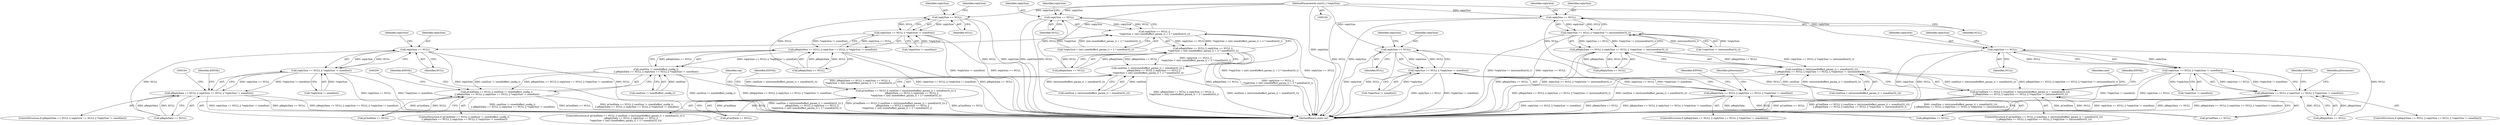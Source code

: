 digraph "0_Android_f490fc335772a9b14e78997486f4a572b0594c04@pointer" {
"1000105" [label="(MethodParameterIn,uint32_t *replySize)"];
"1000149" [label="(Call,replySize == NULL)"];
"1000148" [label="(Call,replySize == NULL || *replySize != sizeof(int))"];
"1000144" [label="(Call,pReplyData == NULL || replySize == NULL || *replySize != sizeof(int))"];
"1000185" [label="(Call,replySize == NULL)"];
"1000184" [label="(Call,replySize == NULL || *replySize != sizeof(int))"];
"1000180" [label="(Call,pReplyData == NULL || replySize == NULL || *replySize != sizeof(int))"];
"1000175" [label="(Call,cmdSize != sizeof(effect_config_t)\n || pReplyData == NULL || replySize == NULL || *replySize != sizeof(int))"];
"1000171" [label="(Call,pCmdData == NULL || cmdSize != sizeof(effect_config_t)\n || pReplyData == NULL || replySize == NULL || *replySize != sizeof(int))"];
"1000241" [label="(Call,replySize == NULL)"];
"1000240" [label="(Call,replySize == NULL ||\n *replySize < (int) sizeof(effect_param_t) + 2 * sizeof(int32_t))"];
"1000236" [label="(Call,pReplyData == NULL || replySize == NULL ||\n *replySize < (int) sizeof(effect_param_t) + 2 * sizeof(int32_t))"];
"1000226" [label="(Call,cmdSize < (int)(sizeof(effect_param_t) + sizeof(int32_t)) ||\n                pReplyData == NULL || replySize == NULL ||\n *replySize < (int) sizeof(effect_param_t) + 2 * sizeof(int32_t))"];
"1000222" [label="(Call,pCmdData == NULL || cmdSize < (int)(sizeof(effect_param_t) + sizeof(int32_t)) ||\n                pReplyData == NULL || replySize == NULL ||\n *replySize < (int) sizeof(effect_param_t) + 2 * sizeof(int32_t))"];
"1000337" [label="(Call,replySize == NULL)"];
"1000336" [label="(Call,replySize == NULL || *replySize != (int)sizeof(int32_t))"];
"1000332" [label="(Call,pReplyData == NULL || replySize == NULL || *replySize != (int)sizeof(int32_t))"];
"1000322" [label="(Call,(cmdSize < (int)(sizeof(effect_param_t) + sizeof(int32_t)))\n || pReplyData == NULL || replySize == NULL || *replySize != (int)sizeof(int32_t))"];
"1000318" [label="(Call,pCmdData == NULL || (cmdSize < (int)(sizeof(effect_param_t) + sizeof(int32_t)))\n || pReplyData == NULL || replySize == NULL || *replySize != (int)sizeof(int32_t))"];
"1000409" [label="(Call,replySize == NULL)"];
"1000408" [label="(Call,replySize == NULL || *replySize != sizeof(int))"];
"1000404" [label="(Call,pReplyData == NULL || replySize == NULL || *replySize != sizeof(int))"];
"1000452" [label="(Call,replySize == NULL)"];
"1000451" [label="(Call,replySize == NULL || *replySize != sizeof(int))"];
"1000447" [label="(Call,pReplyData == NULL || replySize == NULL || *replySize != sizeof(int))"];
"1000353" [label="(Identifier,cmd)"];
"1000403" [label="(ControlStructure,if (pReplyData == NULL || replySize == NULL || *replySize != sizeof(int)))"];
"1000424" [label="(Identifier,pDownmixer)"];
"1000457" [label="(Identifier,replySize)"];
"1000322" [label="(Call,(cmdSize < (int)(sizeof(effect_param_t) + sizeof(int32_t)))\n || pReplyData == NULL || replySize == NULL || *replySize != (int)sizeof(int32_t))"];
"1000350" [label="(Identifier,EINVAL)"];
"1000149" [label="(Call,replySize == NULL)"];
"1000175" [label="(Call,cmdSize != sizeof(effect_config_t)\n || pReplyData == NULL || replySize == NULL || *replySize != sizeof(int))"];
"1000170" [label="(ControlStructure,if (pCmdData == NULL || cmdSize != sizeof(effect_config_t)\n || pReplyData == NULL || replySize == NULL || *replySize != sizeof(int)))"];
"1000246" [label="(Identifier,replySize)"];
"1000336" [label="(Call,replySize == NULL || *replySize != (int)sizeof(int32_t))"];
"1000243" [label="(Identifier,NULL)"];
"1000454" [label="(Identifier,NULL)"];
"1000463" [label="(Identifier,EINVAL)"];
"1000585" [label="(MethodReturn,static int)"];
"1000323" [label="(Call,cmdSize < (int)(sizeof(effect_param_t) + sizeof(int32_t)))"];
"1000317" [label="(ControlStructure,if (pCmdData == NULL || (cmdSize < (int)(sizeof(effect_param_t) + sizeof(int32_t)))\n || pReplyData == NULL || replySize == NULL || *replySize != (int)sizeof(int32_t)))"];
"1000339" [label="(Identifier,NULL)"];
"1000447" [label="(Call,pReplyData == NULL || replySize == NULL || *replySize != sizeof(int))"];
"1000455" [label="(Call,*replySize != sizeof(int))"];
"1000160" [label="(Identifier,EINVAL)"];
"1000408" [label="(Call,replySize == NULL || *replySize != sizeof(int))"];
"1000412" [label="(Call,*replySize != sizeof(int))"];
"1000244" [label="(Call,*replySize < (int) sizeof(effect_param_t) + 2 * sizeof(int32_t))"];
"1000172" [label="(Call,pCmdData == NULL)"];
"1000105" [label="(MethodParameterIn,uint32_t *replySize)"];
"1000451" [label="(Call,replySize == NULL || *replySize != sizeof(int))"];
"1000467" [label="(Identifier,pDownmixer)"];
"1000333" [label="(Call,pReplyData == NULL)"];
"1000262" [label="(Identifier,rep)"];
"1000420" [label="(Identifier,EINVAL)"];
"1000143" [label="(ControlStructure,if (pReplyData == NULL || replySize == NULL || *replySize != sizeof(int)))"];
"1000180" [label="(Call,pReplyData == NULL || replySize == NULL || *replySize != sizeof(int))"];
"1000171" [label="(Call,pCmdData == NULL || cmdSize != sizeof(effect_config_t)\n || pReplyData == NULL || replySize == NULL || *replySize != sizeof(int))"];
"1000453" [label="(Identifier,replySize)"];
"1000448" [label="(Call,pReplyData == NULL)"];
"1000144" [label="(Call,pReplyData == NULL || replySize == NULL || *replySize != sizeof(int))"];
"1000411" [label="(Identifier,NULL)"];
"1000404" [label="(Call,pReplyData == NULL || replySize == NULL || *replySize != sizeof(int))"];
"1000240" [label="(Call,replySize == NULL ||\n *replySize < (int) sizeof(effect_param_t) + 2 * sizeof(int32_t))"];
"1000241" [label="(Call,replySize == NULL)"];
"1000237" [label="(Call,pReplyData == NULL)"];
"1000226" [label="(Call,cmdSize < (int)(sizeof(effect_param_t) + sizeof(int32_t)) ||\n                pReplyData == NULL || replySize == NULL ||\n *replySize < (int) sizeof(effect_param_t) + 2 * sizeof(int32_t))"];
"1000186" [label="(Identifier,replySize)"];
"1000185" [label="(Call,replySize == NULL)"];
"1000414" [label="(Identifier,replySize)"];
"1000176" [label="(Call,cmdSize != sizeof(effect_config_t))"];
"1000446" [label="(ControlStructure,if (pReplyData == NULL || replySize == NULL || *replySize != sizeof(int)))"];
"1000150" [label="(Identifier,replySize)"];
"1000242" [label="(Identifier,replySize)"];
"1000410" [label="(Identifier,replySize)"];
"1000236" [label="(Call,pReplyData == NULL || replySize == NULL ||\n *replySize < (int) sizeof(effect_param_t) + 2 * sizeof(int32_t))"];
"1000181" [label="(Call,pReplyData == NULL)"];
"1000222" [label="(Call,pCmdData == NULL || cmdSize < (int)(sizeof(effect_param_t) + sizeof(int32_t)) ||\n                pReplyData == NULL || replySize == NULL ||\n *replySize < (int) sizeof(effect_param_t) + 2 * sizeof(int32_t))"];
"1000340" [label="(Call,*replySize != (int)sizeof(int32_t))"];
"1000187" [label="(Identifier,NULL)"];
"1000184" [label="(Call,replySize == NULL || *replySize != sizeof(int))"];
"1000188" [label="(Call,*replySize != sizeof(int))"];
"1000196" [label="(Identifier,EINVAL)"];
"1000227" [label="(Call,cmdSize < (int)(sizeof(effect_param_t) + sizeof(int32_t)))"];
"1000223" [label="(Call,pCmdData == NULL)"];
"1000190" [label="(Identifier,replySize)"];
"1000332" [label="(Call,pReplyData == NULL || replySize == NULL || *replySize != (int)sizeof(int32_t))"];
"1000259" [label="(Identifier,EINVAL)"];
"1000152" [label="(Call,*replySize != sizeof(int))"];
"1000318" [label="(Call,pCmdData == NULL || (cmdSize < (int)(sizeof(effect_param_t) + sizeof(int32_t)))\n || pReplyData == NULL || replySize == NULL || *replySize != (int)sizeof(int32_t))"];
"1000319" [label="(Call,pCmdData == NULL)"];
"1000405" [label="(Call,pReplyData == NULL)"];
"1000342" [label="(Identifier,replySize)"];
"1000154" [label="(Identifier,replySize)"];
"1000338" [label="(Identifier,replySize)"];
"1000452" [label="(Call,replySize == NULL)"];
"1000409" [label="(Call,replySize == NULL)"];
"1000148" [label="(Call,replySize == NULL || *replySize != sizeof(int))"];
"1000337" [label="(Call,replySize == NULL)"];
"1000221" [label="(ControlStructure,if (pCmdData == NULL || cmdSize < (int)(sizeof(effect_param_t) + sizeof(int32_t)) ||\n                pReplyData == NULL || replySize == NULL ||\n *replySize < (int) sizeof(effect_param_t) + 2 * sizeof(int32_t)))"];
"1000145" [label="(Call,pReplyData == NULL)"];
"1000151" [label="(Identifier,NULL)"];
"1000105" -> "1000100"  [label="AST: "];
"1000105" -> "1000585"  [label="DDG: replySize"];
"1000105" -> "1000149"  [label="DDG: replySize"];
"1000105" -> "1000185"  [label="DDG: replySize"];
"1000105" -> "1000241"  [label="DDG: replySize"];
"1000105" -> "1000337"  [label="DDG: replySize"];
"1000105" -> "1000409"  [label="DDG: replySize"];
"1000105" -> "1000452"  [label="DDG: replySize"];
"1000149" -> "1000148"  [label="AST: "];
"1000149" -> "1000151"  [label="CFG: "];
"1000150" -> "1000149"  [label="AST: "];
"1000151" -> "1000149"  [label="AST: "];
"1000154" -> "1000149"  [label="CFG: "];
"1000148" -> "1000149"  [label="CFG: "];
"1000149" -> "1000585"  [label="DDG: NULL"];
"1000149" -> "1000585"  [label="DDG: replySize"];
"1000149" -> "1000148"  [label="DDG: replySize"];
"1000149" -> "1000148"  [label="DDG: NULL"];
"1000145" -> "1000149"  [label="DDG: NULL"];
"1000148" -> "1000144"  [label="AST: "];
"1000148" -> "1000152"  [label="CFG: "];
"1000152" -> "1000148"  [label="AST: "];
"1000144" -> "1000148"  [label="CFG: "];
"1000148" -> "1000585"  [label="DDG: *replySize != sizeof(int)"];
"1000148" -> "1000585"  [label="DDG: replySize == NULL"];
"1000148" -> "1000144"  [label="DDG: replySize == NULL"];
"1000148" -> "1000144"  [label="DDG: *replySize != sizeof(int)"];
"1000152" -> "1000148"  [label="DDG: *replySize"];
"1000144" -> "1000143"  [label="AST: "];
"1000144" -> "1000145"  [label="CFG: "];
"1000145" -> "1000144"  [label="AST: "];
"1000160" -> "1000144"  [label="CFG: "];
"1000164" -> "1000144"  [label="CFG: "];
"1000144" -> "1000585"  [label="DDG: pReplyData == NULL || replySize == NULL || *replySize != sizeof(int)"];
"1000144" -> "1000585"  [label="DDG: replySize == NULL || *replySize != sizeof(int)"];
"1000144" -> "1000585"  [label="DDG: pReplyData == NULL"];
"1000145" -> "1000144"  [label="DDG: pReplyData"];
"1000145" -> "1000144"  [label="DDG: NULL"];
"1000185" -> "1000184"  [label="AST: "];
"1000185" -> "1000187"  [label="CFG: "];
"1000186" -> "1000185"  [label="AST: "];
"1000187" -> "1000185"  [label="AST: "];
"1000190" -> "1000185"  [label="CFG: "];
"1000184" -> "1000185"  [label="CFG: "];
"1000185" -> "1000585"  [label="DDG: replySize"];
"1000185" -> "1000585"  [label="DDG: NULL"];
"1000185" -> "1000184"  [label="DDG: replySize"];
"1000185" -> "1000184"  [label="DDG: NULL"];
"1000181" -> "1000185"  [label="DDG: NULL"];
"1000184" -> "1000180"  [label="AST: "];
"1000184" -> "1000188"  [label="CFG: "];
"1000188" -> "1000184"  [label="AST: "];
"1000180" -> "1000184"  [label="CFG: "];
"1000184" -> "1000585"  [label="DDG: *replySize != sizeof(int)"];
"1000184" -> "1000585"  [label="DDG: replySize == NULL"];
"1000184" -> "1000180"  [label="DDG: replySize == NULL"];
"1000184" -> "1000180"  [label="DDG: *replySize != sizeof(int)"];
"1000188" -> "1000184"  [label="DDG: *replySize"];
"1000180" -> "1000175"  [label="AST: "];
"1000180" -> "1000181"  [label="CFG: "];
"1000181" -> "1000180"  [label="AST: "];
"1000175" -> "1000180"  [label="CFG: "];
"1000180" -> "1000585"  [label="DDG: replySize == NULL || *replySize != sizeof(int)"];
"1000180" -> "1000585"  [label="DDG: pReplyData == NULL"];
"1000180" -> "1000175"  [label="DDG: pReplyData == NULL"];
"1000180" -> "1000175"  [label="DDG: replySize == NULL || *replySize != sizeof(int)"];
"1000181" -> "1000180"  [label="DDG: pReplyData"];
"1000181" -> "1000180"  [label="DDG: NULL"];
"1000175" -> "1000171"  [label="AST: "];
"1000175" -> "1000176"  [label="CFG: "];
"1000176" -> "1000175"  [label="AST: "];
"1000171" -> "1000175"  [label="CFG: "];
"1000175" -> "1000585"  [label="DDG: pReplyData == NULL || replySize == NULL || *replySize != sizeof(int)"];
"1000175" -> "1000585"  [label="DDG: cmdSize != sizeof(effect_config_t)"];
"1000175" -> "1000171"  [label="DDG: cmdSize != sizeof(effect_config_t)"];
"1000175" -> "1000171"  [label="DDG: pReplyData == NULL || replySize == NULL || *replySize != sizeof(int)"];
"1000176" -> "1000175"  [label="DDG: cmdSize"];
"1000171" -> "1000170"  [label="AST: "];
"1000171" -> "1000172"  [label="CFG: "];
"1000172" -> "1000171"  [label="AST: "];
"1000196" -> "1000171"  [label="CFG: "];
"1000200" -> "1000171"  [label="CFG: "];
"1000171" -> "1000585"  [label="DDG: pCmdData == NULL"];
"1000171" -> "1000585"  [label="DDG: pCmdData == NULL || cmdSize != sizeof(effect_config_t)\n || pReplyData == NULL || replySize == NULL || *replySize != sizeof(int)"];
"1000171" -> "1000585"  [label="DDG: cmdSize != sizeof(effect_config_t)\n || pReplyData == NULL || replySize == NULL || *replySize != sizeof(int)"];
"1000172" -> "1000171"  [label="DDG: pCmdData"];
"1000172" -> "1000171"  [label="DDG: NULL"];
"1000241" -> "1000240"  [label="AST: "];
"1000241" -> "1000243"  [label="CFG: "];
"1000242" -> "1000241"  [label="AST: "];
"1000243" -> "1000241"  [label="AST: "];
"1000246" -> "1000241"  [label="CFG: "];
"1000240" -> "1000241"  [label="CFG: "];
"1000241" -> "1000585"  [label="DDG: replySize"];
"1000241" -> "1000585"  [label="DDG: NULL"];
"1000241" -> "1000240"  [label="DDG: replySize"];
"1000241" -> "1000240"  [label="DDG: NULL"];
"1000237" -> "1000241"  [label="DDG: NULL"];
"1000240" -> "1000236"  [label="AST: "];
"1000240" -> "1000244"  [label="CFG: "];
"1000244" -> "1000240"  [label="AST: "];
"1000236" -> "1000240"  [label="CFG: "];
"1000240" -> "1000585"  [label="DDG: *replySize < (int) sizeof(effect_param_t) + 2 * sizeof(int32_t)"];
"1000240" -> "1000585"  [label="DDG: replySize == NULL"];
"1000240" -> "1000236"  [label="DDG: replySize == NULL"];
"1000240" -> "1000236"  [label="DDG: *replySize < (int) sizeof(effect_param_t) + 2 * sizeof(int32_t)"];
"1000244" -> "1000240"  [label="DDG: *replySize"];
"1000244" -> "1000240"  [label="DDG: (int) sizeof(effect_param_t) + 2 * sizeof(int32_t)"];
"1000236" -> "1000226"  [label="AST: "];
"1000236" -> "1000237"  [label="CFG: "];
"1000237" -> "1000236"  [label="AST: "];
"1000226" -> "1000236"  [label="CFG: "];
"1000236" -> "1000585"  [label="DDG: pReplyData == NULL"];
"1000236" -> "1000585"  [label="DDG: replySize == NULL ||\n *replySize < (int) sizeof(effect_param_t) + 2 * sizeof(int32_t)"];
"1000236" -> "1000226"  [label="DDG: pReplyData == NULL"];
"1000236" -> "1000226"  [label="DDG: replySize == NULL ||\n *replySize < (int) sizeof(effect_param_t) + 2 * sizeof(int32_t)"];
"1000237" -> "1000236"  [label="DDG: pReplyData"];
"1000237" -> "1000236"  [label="DDG: NULL"];
"1000226" -> "1000222"  [label="AST: "];
"1000226" -> "1000227"  [label="CFG: "];
"1000227" -> "1000226"  [label="AST: "];
"1000222" -> "1000226"  [label="CFG: "];
"1000226" -> "1000585"  [label="DDG: cmdSize < (int)(sizeof(effect_param_t) + sizeof(int32_t))"];
"1000226" -> "1000585"  [label="DDG: pReplyData == NULL || replySize == NULL ||\n *replySize < (int) sizeof(effect_param_t) + 2 * sizeof(int32_t)"];
"1000226" -> "1000222"  [label="DDG: cmdSize < (int)(sizeof(effect_param_t) + sizeof(int32_t))"];
"1000226" -> "1000222"  [label="DDG: pReplyData == NULL || replySize == NULL ||\n *replySize < (int) sizeof(effect_param_t) + 2 * sizeof(int32_t)"];
"1000227" -> "1000226"  [label="DDG: cmdSize"];
"1000227" -> "1000226"  [label="DDG: (int)(sizeof(effect_param_t) + sizeof(int32_t))"];
"1000222" -> "1000221"  [label="AST: "];
"1000222" -> "1000223"  [label="CFG: "];
"1000223" -> "1000222"  [label="AST: "];
"1000259" -> "1000222"  [label="CFG: "];
"1000262" -> "1000222"  [label="CFG: "];
"1000222" -> "1000585"  [label="DDG: pCmdData == NULL"];
"1000222" -> "1000585"  [label="DDG: cmdSize < (int)(sizeof(effect_param_t) + sizeof(int32_t)) ||\n                pReplyData == NULL || replySize == NULL ||\n *replySize < (int) sizeof(effect_param_t) + 2 * sizeof(int32_t)"];
"1000222" -> "1000585"  [label="DDG: pCmdData == NULL || cmdSize < (int)(sizeof(effect_param_t) + sizeof(int32_t)) ||\n                pReplyData == NULL || replySize == NULL ||\n *replySize < (int) sizeof(effect_param_t) + 2 * sizeof(int32_t)"];
"1000223" -> "1000222"  [label="DDG: pCmdData"];
"1000223" -> "1000222"  [label="DDG: NULL"];
"1000337" -> "1000336"  [label="AST: "];
"1000337" -> "1000339"  [label="CFG: "];
"1000338" -> "1000337"  [label="AST: "];
"1000339" -> "1000337"  [label="AST: "];
"1000342" -> "1000337"  [label="CFG: "];
"1000336" -> "1000337"  [label="CFG: "];
"1000337" -> "1000585"  [label="DDG: NULL"];
"1000337" -> "1000585"  [label="DDG: replySize"];
"1000337" -> "1000336"  [label="DDG: replySize"];
"1000337" -> "1000336"  [label="DDG: NULL"];
"1000333" -> "1000337"  [label="DDG: NULL"];
"1000336" -> "1000332"  [label="AST: "];
"1000336" -> "1000340"  [label="CFG: "];
"1000340" -> "1000336"  [label="AST: "];
"1000332" -> "1000336"  [label="CFG: "];
"1000336" -> "1000585"  [label="DDG: *replySize != (int)sizeof(int32_t)"];
"1000336" -> "1000585"  [label="DDG: replySize == NULL"];
"1000336" -> "1000332"  [label="DDG: replySize == NULL"];
"1000336" -> "1000332"  [label="DDG: *replySize != (int)sizeof(int32_t)"];
"1000340" -> "1000336"  [label="DDG: *replySize"];
"1000340" -> "1000336"  [label="DDG: (int)sizeof(int32_t)"];
"1000332" -> "1000322"  [label="AST: "];
"1000332" -> "1000333"  [label="CFG: "];
"1000333" -> "1000332"  [label="AST: "];
"1000322" -> "1000332"  [label="CFG: "];
"1000332" -> "1000585"  [label="DDG: replySize == NULL || *replySize != (int)sizeof(int32_t)"];
"1000332" -> "1000585"  [label="DDG: pReplyData == NULL"];
"1000332" -> "1000322"  [label="DDG: pReplyData == NULL"];
"1000332" -> "1000322"  [label="DDG: replySize == NULL || *replySize != (int)sizeof(int32_t)"];
"1000333" -> "1000332"  [label="DDG: pReplyData"];
"1000333" -> "1000332"  [label="DDG: NULL"];
"1000322" -> "1000318"  [label="AST: "];
"1000322" -> "1000323"  [label="CFG: "];
"1000323" -> "1000322"  [label="AST: "];
"1000318" -> "1000322"  [label="CFG: "];
"1000322" -> "1000585"  [label="DDG: pReplyData == NULL || replySize == NULL || *replySize != (int)sizeof(int32_t)"];
"1000322" -> "1000585"  [label="DDG: cmdSize < (int)(sizeof(effect_param_t) + sizeof(int32_t))"];
"1000322" -> "1000318"  [label="DDG: cmdSize < (int)(sizeof(effect_param_t) + sizeof(int32_t))"];
"1000322" -> "1000318"  [label="DDG: pReplyData == NULL || replySize == NULL || *replySize != (int)sizeof(int32_t)"];
"1000323" -> "1000322"  [label="DDG: cmdSize"];
"1000323" -> "1000322"  [label="DDG: (int)(sizeof(effect_param_t) + sizeof(int32_t))"];
"1000318" -> "1000317"  [label="AST: "];
"1000318" -> "1000319"  [label="CFG: "];
"1000319" -> "1000318"  [label="AST: "];
"1000350" -> "1000318"  [label="CFG: "];
"1000353" -> "1000318"  [label="CFG: "];
"1000318" -> "1000585"  [label="DDG: pCmdData == NULL || (cmdSize < (int)(sizeof(effect_param_t) + sizeof(int32_t)))\n || pReplyData == NULL || replySize == NULL || *replySize != (int)sizeof(int32_t)"];
"1000318" -> "1000585"  [label="DDG: pCmdData == NULL"];
"1000318" -> "1000585"  [label="DDG: (cmdSize < (int)(sizeof(effect_param_t) + sizeof(int32_t)))\n || pReplyData == NULL || replySize == NULL || *replySize != (int)sizeof(int32_t)"];
"1000319" -> "1000318"  [label="DDG: pCmdData"];
"1000319" -> "1000318"  [label="DDG: NULL"];
"1000409" -> "1000408"  [label="AST: "];
"1000409" -> "1000411"  [label="CFG: "];
"1000410" -> "1000409"  [label="AST: "];
"1000411" -> "1000409"  [label="AST: "];
"1000414" -> "1000409"  [label="CFG: "];
"1000408" -> "1000409"  [label="CFG: "];
"1000409" -> "1000585"  [label="DDG: NULL"];
"1000409" -> "1000585"  [label="DDG: replySize"];
"1000409" -> "1000408"  [label="DDG: replySize"];
"1000409" -> "1000408"  [label="DDG: NULL"];
"1000405" -> "1000409"  [label="DDG: NULL"];
"1000408" -> "1000404"  [label="AST: "];
"1000408" -> "1000412"  [label="CFG: "];
"1000412" -> "1000408"  [label="AST: "];
"1000404" -> "1000408"  [label="CFG: "];
"1000408" -> "1000585"  [label="DDG: replySize == NULL"];
"1000408" -> "1000585"  [label="DDG: *replySize != sizeof(int)"];
"1000408" -> "1000404"  [label="DDG: replySize == NULL"];
"1000408" -> "1000404"  [label="DDG: *replySize != sizeof(int)"];
"1000412" -> "1000408"  [label="DDG: *replySize"];
"1000404" -> "1000403"  [label="AST: "];
"1000404" -> "1000405"  [label="CFG: "];
"1000405" -> "1000404"  [label="AST: "];
"1000420" -> "1000404"  [label="CFG: "];
"1000424" -> "1000404"  [label="CFG: "];
"1000404" -> "1000585"  [label="DDG: pReplyData == NULL"];
"1000404" -> "1000585"  [label="DDG: pReplyData == NULL || replySize == NULL || *replySize != sizeof(int)"];
"1000404" -> "1000585"  [label="DDG: replySize == NULL || *replySize != sizeof(int)"];
"1000405" -> "1000404"  [label="DDG: pReplyData"];
"1000405" -> "1000404"  [label="DDG: NULL"];
"1000452" -> "1000451"  [label="AST: "];
"1000452" -> "1000454"  [label="CFG: "];
"1000453" -> "1000452"  [label="AST: "];
"1000454" -> "1000452"  [label="AST: "];
"1000457" -> "1000452"  [label="CFG: "];
"1000451" -> "1000452"  [label="CFG: "];
"1000452" -> "1000585"  [label="DDG: replySize"];
"1000452" -> "1000585"  [label="DDG: NULL"];
"1000452" -> "1000451"  [label="DDG: replySize"];
"1000452" -> "1000451"  [label="DDG: NULL"];
"1000448" -> "1000452"  [label="DDG: NULL"];
"1000451" -> "1000447"  [label="AST: "];
"1000451" -> "1000455"  [label="CFG: "];
"1000455" -> "1000451"  [label="AST: "];
"1000447" -> "1000451"  [label="CFG: "];
"1000451" -> "1000585"  [label="DDG: *replySize != sizeof(int)"];
"1000451" -> "1000585"  [label="DDG: replySize == NULL"];
"1000451" -> "1000447"  [label="DDG: replySize == NULL"];
"1000451" -> "1000447"  [label="DDG: *replySize != sizeof(int)"];
"1000455" -> "1000451"  [label="DDG: *replySize"];
"1000447" -> "1000446"  [label="AST: "];
"1000447" -> "1000448"  [label="CFG: "];
"1000448" -> "1000447"  [label="AST: "];
"1000463" -> "1000447"  [label="CFG: "];
"1000467" -> "1000447"  [label="CFG: "];
"1000447" -> "1000585"  [label="DDG: pReplyData == NULL || replySize == NULL || *replySize != sizeof(int)"];
"1000447" -> "1000585"  [label="DDG: replySize == NULL || *replySize != sizeof(int)"];
"1000447" -> "1000585"  [label="DDG: pReplyData == NULL"];
"1000448" -> "1000447"  [label="DDG: pReplyData"];
"1000448" -> "1000447"  [label="DDG: NULL"];
}
